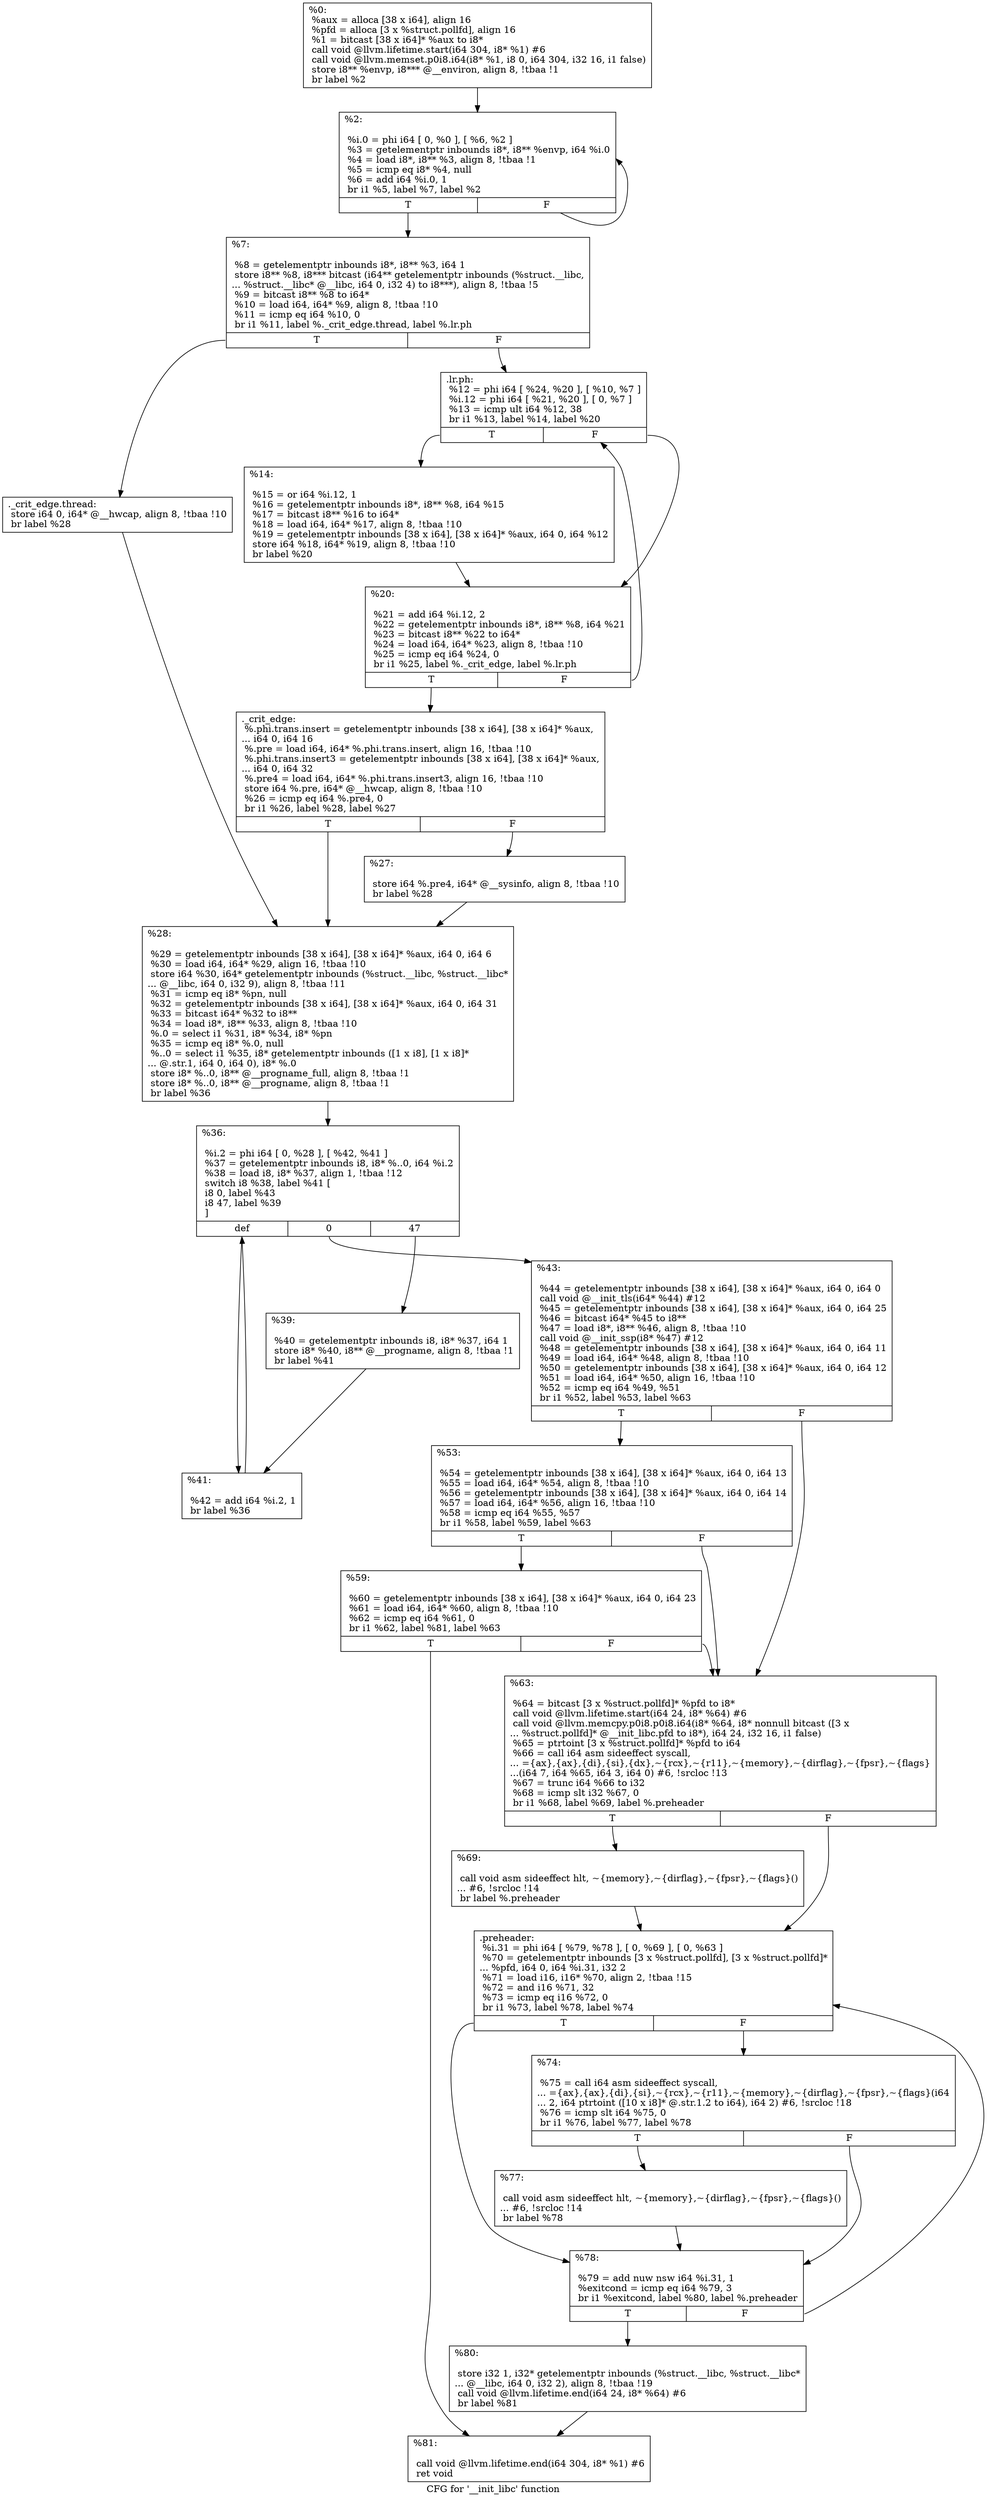 digraph "CFG for '__init_libc' function" {
	label="CFG for '__init_libc' function";

	Node0x96f890 [shape=record,label="{%0:\l  %aux = alloca [38 x i64], align 16\l  %pfd = alloca [3 x %struct.pollfd], align 16\l  %1 = bitcast [38 x i64]* %aux to i8*\l  call void @llvm.lifetime.start(i64 304, i8* %1) #6\l  call void @llvm.memset.p0i8.i64(i8* %1, i8 0, i64 304, i32 16, i1 false)\l  store i8** %envp, i8*** @__environ, align 8, !tbaa !1\l  br label %2\l}"];
	Node0x96f890 -> Node0x973d20;
	Node0x973d20 [shape=record,label="{%2:\l\l  %i.0 = phi i64 [ 0, %0 ], [ %6, %2 ]\l  %3 = getelementptr inbounds i8*, i8** %envp, i64 %i.0\l  %4 = load i8*, i8** %3, align 8, !tbaa !1\l  %5 = icmp eq i8* %4, null\l  %6 = add i64 %i.0, 1\l  br i1 %5, label %7, label %2\l|{<s0>T|<s1>F}}"];
	Node0x973d20:s0 -> Node0x973d70;
	Node0x973d20:s1 -> Node0x973d20;
	Node0x973d70 [shape=record,label="{%7:\l\l  %8 = getelementptr inbounds i8*, i8** %3, i64 1\l  store i8** %8, i8*** bitcast (i64** getelementptr inbounds (%struct.__libc,\l... %struct.__libc* @__libc, i64 0, i32 4) to i8***), align 8, !tbaa !5\l  %9 = bitcast i8** %8 to i64*\l  %10 = load i64, i64* %9, align 8, !tbaa !10\l  %11 = icmp eq i64 %10, 0\l  br i1 %11, label %._crit_edge.thread, label %.lr.ph\l|{<s0>T|<s1>F}}"];
	Node0x973d70:s0 -> Node0x973dc0;
	Node0x973d70:s1 -> Node0x973e10;
	Node0x973dc0 [shape=record,label="{._crit_edge.thread:                               \l  store i64 0, i64* @__hwcap, align 8, !tbaa !10\l  br label %28\l}"];
	Node0x973dc0 -> Node0x973fa0;
	Node0x973e10 [shape=record,label="{.lr.ph:                                           \l  %12 = phi i64 [ %24, %20 ], [ %10, %7 ]\l  %i.12 = phi i64 [ %21, %20 ], [ 0, %7 ]\l  %13 = icmp ult i64 %12, 38\l  br i1 %13, label %14, label %20\l|{<s0>T|<s1>F}}"];
	Node0x973e10:s0 -> Node0x973e60;
	Node0x973e10:s1 -> Node0x973eb0;
	Node0x973e60 [shape=record,label="{%14:\l\l  %15 = or i64 %i.12, 1\l  %16 = getelementptr inbounds i8*, i8** %8, i64 %15\l  %17 = bitcast i8** %16 to i64*\l  %18 = load i64, i64* %17, align 8, !tbaa !10\l  %19 = getelementptr inbounds [38 x i64], [38 x i64]* %aux, i64 0, i64 %12\l  store i64 %18, i64* %19, align 8, !tbaa !10\l  br label %20\l}"];
	Node0x973e60 -> Node0x973eb0;
	Node0x973eb0 [shape=record,label="{%20:\l\l  %21 = add i64 %i.12, 2\l  %22 = getelementptr inbounds i8*, i8** %8, i64 %21\l  %23 = bitcast i8** %22 to i64*\l  %24 = load i64, i64* %23, align 8, !tbaa !10\l  %25 = icmp eq i64 %24, 0\l  br i1 %25, label %._crit_edge, label %.lr.ph\l|{<s0>T|<s1>F}}"];
	Node0x973eb0:s0 -> Node0x973f00;
	Node0x973eb0:s1 -> Node0x973e10;
	Node0x973f00 [shape=record,label="{._crit_edge:                                      \l  %.phi.trans.insert = getelementptr inbounds [38 x i64], [38 x i64]* %aux,\l... i64 0, i64 16\l  %.pre = load i64, i64* %.phi.trans.insert, align 16, !tbaa !10\l  %.phi.trans.insert3 = getelementptr inbounds [38 x i64], [38 x i64]* %aux,\l... i64 0, i64 32\l  %.pre4 = load i64, i64* %.phi.trans.insert3, align 16, !tbaa !10\l  store i64 %.pre, i64* @__hwcap, align 8, !tbaa !10\l  %26 = icmp eq i64 %.pre4, 0\l  br i1 %26, label %28, label %27\l|{<s0>T|<s1>F}}"];
	Node0x973f00:s0 -> Node0x973fa0;
	Node0x973f00:s1 -> Node0x973f50;
	Node0x973f50 [shape=record,label="{%27:\l\l  store i64 %.pre4, i64* @__sysinfo, align 8, !tbaa !10\l  br label %28\l}"];
	Node0x973f50 -> Node0x973fa0;
	Node0x973fa0 [shape=record,label="{%28:\l\l  %29 = getelementptr inbounds [38 x i64], [38 x i64]* %aux, i64 0, i64 6\l  %30 = load i64, i64* %29, align 16, !tbaa !10\l  store i64 %30, i64* getelementptr inbounds (%struct.__libc, %struct.__libc*\l... @__libc, i64 0, i32 9), align 8, !tbaa !11\l  %31 = icmp eq i8* %pn, null\l  %32 = getelementptr inbounds [38 x i64], [38 x i64]* %aux, i64 0, i64 31\l  %33 = bitcast i64* %32 to i8**\l  %34 = load i8*, i8** %33, align 8, !tbaa !10\l  %.0 = select i1 %31, i8* %34, i8* %pn\l  %35 = icmp eq i8* %.0, null\l  %..0 = select i1 %35, i8* getelementptr inbounds ([1 x i8], [1 x i8]*\l... @.str.1, i64 0, i64 0), i8* %.0\l  store i8* %..0, i8** @__progname_full, align 8, !tbaa !1\l  store i8* %..0, i8** @__progname, align 8, !tbaa !1\l  br label %36\l}"];
	Node0x973fa0 -> Node0x973ff0;
	Node0x973ff0 [shape=record,label="{%36:\l\l  %i.2 = phi i64 [ 0, %28 ], [ %42, %41 ]\l  %37 = getelementptr inbounds i8, i8* %..0, i64 %i.2\l  %38 = load i8, i8* %37, align 1, !tbaa !12\l  switch i8 %38, label %41 [\l    i8 0, label %43\l    i8 47, label %39\l  ]\l|{<s0>def|<s1>0|<s2>47}}"];
	Node0x973ff0:s0 -> Node0x974090;
	Node0x973ff0:s1 -> Node0x9740e0;
	Node0x973ff0:s2 -> Node0x974040;
	Node0x974040 [shape=record,label="{%39:\l\l  %40 = getelementptr inbounds i8, i8* %37, i64 1\l  store i8* %40, i8** @__progname, align 8, !tbaa !1\l  br label %41\l}"];
	Node0x974040 -> Node0x974090;
	Node0x974090 [shape=record,label="{%41:\l\l  %42 = add i64 %i.2, 1\l  br label %36\l}"];
	Node0x974090 -> Node0x973ff0;
	Node0x9740e0 [shape=record,label="{%43:\l\l  %44 = getelementptr inbounds [38 x i64], [38 x i64]* %aux, i64 0, i64 0\l  call void @__init_tls(i64* %44) #12\l  %45 = getelementptr inbounds [38 x i64], [38 x i64]* %aux, i64 0, i64 25\l  %46 = bitcast i64* %45 to i8**\l  %47 = load i8*, i8** %46, align 8, !tbaa !10\l  call void @__init_ssp(i8* %47) #12\l  %48 = getelementptr inbounds [38 x i64], [38 x i64]* %aux, i64 0, i64 11\l  %49 = load i64, i64* %48, align 8, !tbaa !10\l  %50 = getelementptr inbounds [38 x i64], [38 x i64]* %aux, i64 0, i64 12\l  %51 = load i64, i64* %50, align 16, !tbaa !10\l  %52 = icmp eq i64 %49, %51\l  br i1 %52, label %53, label %63\l|{<s0>T|<s1>F}}"];
	Node0x9740e0:s0 -> Node0x974130;
	Node0x9740e0:s1 -> Node0x9741d0;
	Node0x974130 [shape=record,label="{%53:\l\l  %54 = getelementptr inbounds [38 x i64], [38 x i64]* %aux, i64 0, i64 13\l  %55 = load i64, i64* %54, align 8, !tbaa !10\l  %56 = getelementptr inbounds [38 x i64], [38 x i64]* %aux, i64 0, i64 14\l  %57 = load i64, i64* %56, align 16, !tbaa !10\l  %58 = icmp eq i64 %55, %57\l  br i1 %58, label %59, label %63\l|{<s0>T|<s1>F}}"];
	Node0x974130:s0 -> Node0x974180;
	Node0x974130:s1 -> Node0x9741d0;
	Node0x974180 [shape=record,label="{%59:\l\l  %60 = getelementptr inbounds [38 x i64], [38 x i64]* %aux, i64 0, i64 23\l  %61 = load i64, i64* %60, align 8, !tbaa !10\l  %62 = icmp eq i64 %61, 0\l  br i1 %62, label %81, label %63\l|{<s0>T|<s1>F}}"];
	Node0x974180:s0 -> Node0x974400;
	Node0x974180:s1 -> Node0x9741d0;
	Node0x9741d0 [shape=record,label="{%63:\l\l  %64 = bitcast [3 x %struct.pollfd]* %pfd to i8*\l  call void @llvm.lifetime.start(i64 24, i8* %64) #6\l  call void @llvm.memcpy.p0i8.p0i8.i64(i8* %64, i8* nonnull bitcast ([3 x\l... %struct.pollfd]* @__init_libc.pfd to i8*), i64 24, i32 16, i1 false)\l  %65 = ptrtoint [3 x %struct.pollfd]* %pfd to i64\l  %66 = call i64 asm sideeffect syscall,\l... =\{ax\},\{ax\},\{di\},\{si\},\{dx\},~\{rcx\},~\{r11\},~\{memory\},~\{dirflag\},~\{fpsr\},~\{flags\}\l...(i64 7, i64 %65, i64 3, i64 0) #6, !srcloc !13\l  %67 = trunc i64 %66 to i32\l  %68 = icmp slt i32 %67, 0\l  br i1 %68, label %69, label %.preheader\l|{<s0>T|<s1>F}}"];
	Node0x9741d0:s0 -> Node0x974220;
	Node0x9741d0:s1 -> Node0x974270;
	Node0x974220 [shape=record,label="{%69:\l\l  call void asm sideeffect hlt, ~\{memory\},~\{dirflag\},~\{fpsr\},~\{flags\}()\l... #6, !srcloc !14\l  br label %.preheader\l}"];
	Node0x974220 -> Node0x974270;
	Node0x974270 [shape=record,label="{.preheader:                                       \l  %i.31 = phi i64 [ %79, %78 ], [ 0, %69 ], [ 0, %63 ]\l  %70 = getelementptr inbounds [3 x %struct.pollfd], [3 x %struct.pollfd]*\l... %pfd, i64 0, i64 %i.31, i32 2\l  %71 = load i16, i16* %70, align 2, !tbaa !15\l  %72 = and i16 %71, 32\l  %73 = icmp eq i16 %72, 0\l  br i1 %73, label %78, label %74\l|{<s0>T|<s1>F}}"];
	Node0x974270:s0 -> Node0x974360;
	Node0x974270:s1 -> Node0x9742c0;
	Node0x9742c0 [shape=record,label="{%74:\l\l  %75 = call i64 asm sideeffect syscall,\l... =\{ax\},\{ax\},\{di\},\{si\},~\{rcx\},~\{r11\},~\{memory\},~\{dirflag\},~\{fpsr\},~\{flags\}(i64\l... 2, i64 ptrtoint ([10 x i8]* @.str.1.2 to i64), i64 2) #6, !srcloc !18\l  %76 = icmp slt i64 %75, 0\l  br i1 %76, label %77, label %78\l|{<s0>T|<s1>F}}"];
	Node0x9742c0:s0 -> Node0x974310;
	Node0x9742c0:s1 -> Node0x974360;
	Node0x974310 [shape=record,label="{%77:\l\l  call void asm sideeffect hlt, ~\{memory\},~\{dirflag\},~\{fpsr\},~\{flags\}()\l... #6, !srcloc !14\l  br label %78\l}"];
	Node0x974310 -> Node0x974360;
	Node0x974360 [shape=record,label="{%78:\l\l  %79 = add nuw nsw i64 %i.31, 1\l  %exitcond = icmp eq i64 %79, 3\l  br i1 %exitcond, label %80, label %.preheader\l|{<s0>T|<s1>F}}"];
	Node0x974360:s0 -> Node0x9743b0;
	Node0x974360:s1 -> Node0x974270;
	Node0x9743b0 [shape=record,label="{%80:\l\l  store i32 1, i32* getelementptr inbounds (%struct.__libc, %struct.__libc*\l... @__libc, i64 0, i32 2), align 8, !tbaa !19\l  call void @llvm.lifetime.end(i64 24, i8* %64) #6\l  br label %81\l}"];
	Node0x9743b0 -> Node0x974400;
	Node0x974400 [shape=record,label="{%81:\l\l  call void @llvm.lifetime.end(i64 304, i8* %1) #6\l  ret void\l}"];
}
